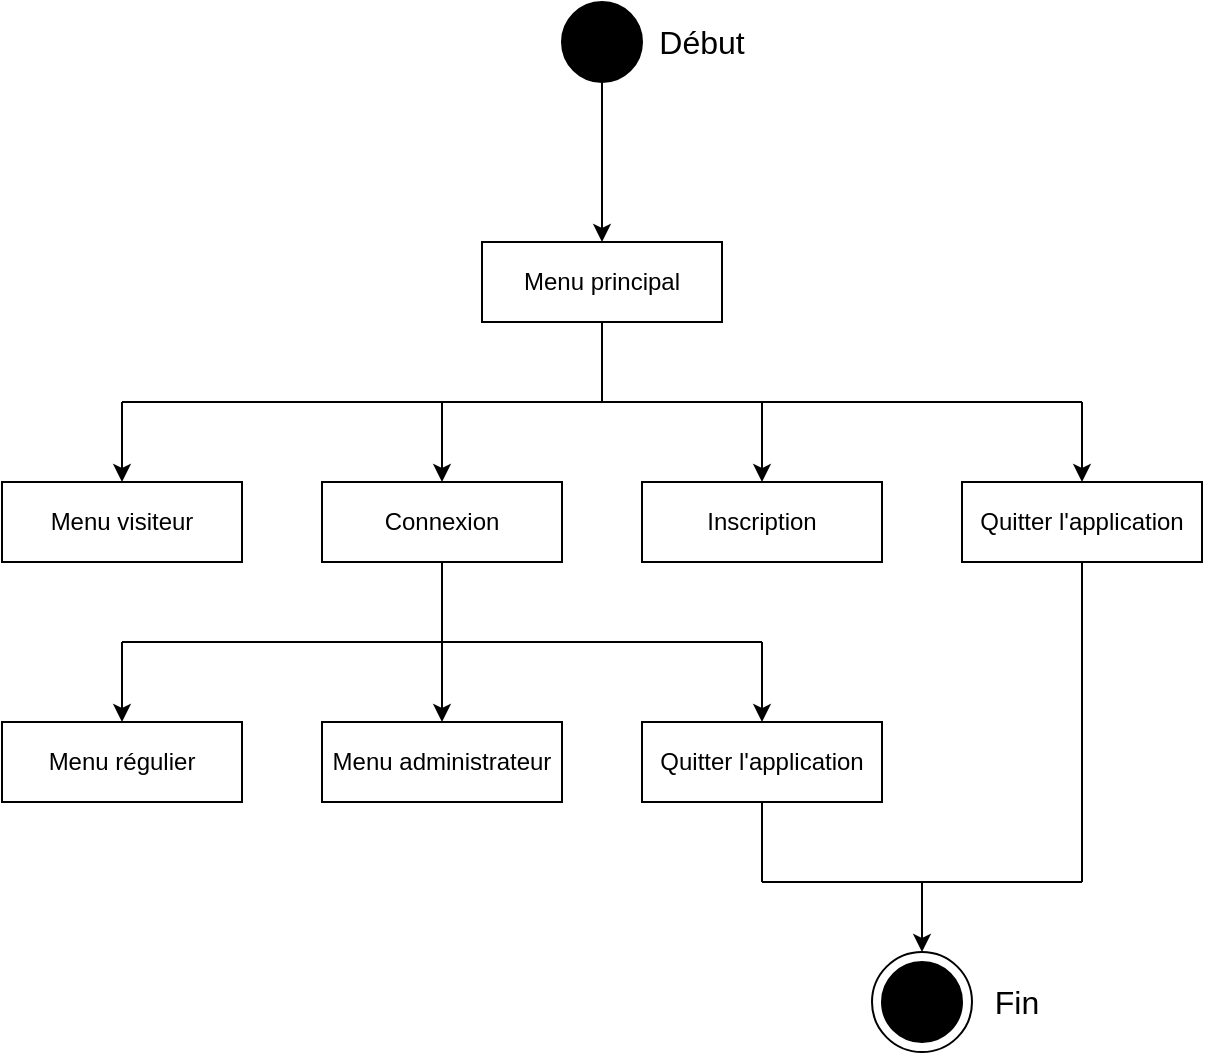 <mxfile version="13.6.10" type="github">
  <diagram id="prtHgNgQTEPvFCAcTncT" name="Page-1">
    <mxGraphModel dx="657" dy="1074" grid="1" gridSize="10" guides="1" tooltips="1" connect="1" arrows="1" fold="1" page="1" pageScale="1" pageWidth="827" pageHeight="1169" math="0" shadow="0">
      <root>
        <mxCell id="0" />
        <mxCell id="1" parent="0" />
        <mxCell id="D1qpHEtTxA1H8v1r07So-1" value="" style="ellipse;whiteSpace=wrap;html=1;aspect=fixed;fillColor=#000000;" vertex="1" parent="1">
          <mxGeometry x="400" y="40" width="40" height="40" as="geometry" />
        </mxCell>
        <mxCell id="D1qpHEtTxA1H8v1r07So-2" value="Menu principal" style="rounded=0;whiteSpace=wrap;html=1;fillColor=#FFFFFF;" vertex="1" parent="1">
          <mxGeometry x="360" y="160" width="120" height="40" as="geometry" />
        </mxCell>
        <mxCell id="D1qpHEtTxA1H8v1r07So-4" value="Connexion" style="rounded=0;whiteSpace=wrap;html=1;fillColor=#FFFFFF;" vertex="1" parent="1">
          <mxGeometry x="280" y="280" width="120" height="40" as="geometry" />
        </mxCell>
        <mxCell id="D1qpHEtTxA1H8v1r07So-5" value="Inscription" style="rounded=0;whiteSpace=wrap;html=1;fillColor=#FFFFFF;" vertex="1" parent="1">
          <mxGeometry x="440" y="280" width="120" height="40" as="geometry" />
        </mxCell>
        <mxCell id="D1qpHEtTxA1H8v1r07So-6" value="" style="endArrow=none;html=1;entryX=0.5;entryY=1;entryDx=0;entryDy=0;" edge="1" parent="1" target="D1qpHEtTxA1H8v1r07So-2">
          <mxGeometry width="50" height="50" relative="1" as="geometry">
            <mxPoint x="420" y="240" as="sourcePoint" />
            <mxPoint x="440" y="300" as="targetPoint" />
          </mxGeometry>
        </mxCell>
        <mxCell id="D1qpHEtTxA1H8v1r07So-7" value="" style="endArrow=none;html=1;" edge="1" parent="1">
          <mxGeometry width="50" height="50" relative="1" as="geometry">
            <mxPoint x="180" y="240" as="sourcePoint" />
            <mxPoint x="660" y="240" as="targetPoint" />
          </mxGeometry>
        </mxCell>
        <mxCell id="D1qpHEtTxA1H8v1r07So-8" value="" style="endArrow=classic;html=1;entryX=0.5;entryY=0;entryDx=0;entryDy=0;" edge="1" parent="1" target="D1qpHEtTxA1H8v1r07So-4">
          <mxGeometry width="50" height="50" relative="1" as="geometry">
            <mxPoint x="340" y="240" as="sourcePoint" />
            <mxPoint x="440" y="300" as="targetPoint" />
          </mxGeometry>
        </mxCell>
        <mxCell id="D1qpHEtTxA1H8v1r07So-9" value="" style="endArrow=classic;html=1;entryX=0.5;entryY=0;entryDx=0;entryDy=0;" edge="1" parent="1" target="D1qpHEtTxA1H8v1r07So-5">
          <mxGeometry width="50" height="50" relative="1" as="geometry">
            <mxPoint x="500" y="240" as="sourcePoint" />
            <mxPoint x="350" y="290" as="targetPoint" />
          </mxGeometry>
        </mxCell>
        <mxCell id="D1qpHEtTxA1H8v1r07So-10" value="" style="endArrow=classic;html=1;entryX=0.5;entryY=0;entryDx=0;entryDy=0;exitX=0.5;exitY=1;exitDx=0;exitDy=0;" edge="1" parent="1" source="D1qpHEtTxA1H8v1r07So-1" target="D1qpHEtTxA1H8v1r07So-2">
          <mxGeometry width="50" height="50" relative="1" as="geometry">
            <mxPoint x="360" y="220" as="sourcePoint" />
            <mxPoint x="360" y="260" as="targetPoint" />
          </mxGeometry>
        </mxCell>
        <mxCell id="D1qpHEtTxA1H8v1r07So-11" value="Menu visiteur" style="rounded=0;whiteSpace=wrap;html=1;fillColor=#FFFFFF;" vertex="1" parent="1">
          <mxGeometry x="120" y="280" width="120" height="40" as="geometry" />
        </mxCell>
        <mxCell id="D1qpHEtTxA1H8v1r07So-12" value="" style="endArrow=classic;html=1;entryX=0.5;entryY=0;entryDx=0;entryDy=0;" edge="1" parent="1" target="D1qpHEtTxA1H8v1r07So-11">
          <mxGeometry width="50" height="50" relative="1" as="geometry">
            <mxPoint x="180" y="240" as="sourcePoint" />
            <mxPoint x="430" y="290" as="targetPoint" />
          </mxGeometry>
        </mxCell>
        <mxCell id="D1qpHEtTxA1H8v1r07So-13" value="&lt;font style=&quot;font-size: 16px&quot;&gt;Début&lt;/font&gt;" style="text;html=1;strokeColor=none;fillColor=none;align=center;verticalAlign=middle;whiteSpace=wrap;rounded=0;" vertex="1" parent="1">
          <mxGeometry x="440" y="50" width="60" height="20" as="geometry" />
        </mxCell>
        <mxCell id="D1qpHEtTxA1H8v1r07So-15" value="Quitter l&#39;application" style="rounded=0;whiteSpace=wrap;html=1;fillColor=#FFFFFF;" vertex="1" parent="1">
          <mxGeometry x="600" y="280" width="120" height="40" as="geometry" />
        </mxCell>
        <mxCell id="D1qpHEtTxA1H8v1r07So-16" value="" style="endArrow=classic;html=1;entryX=0.5;entryY=0;entryDx=0;entryDy=0;" edge="1" parent="1" target="D1qpHEtTxA1H8v1r07So-15">
          <mxGeometry width="50" height="50" relative="1" as="geometry">
            <mxPoint x="660" y="240" as="sourcePoint" />
            <mxPoint x="510" y="290" as="targetPoint" />
          </mxGeometry>
        </mxCell>
        <mxCell id="D1qpHEtTxA1H8v1r07So-17" value="" style="endArrow=none;html=1;entryX=0.5;entryY=1;entryDx=0;entryDy=0;" edge="1" parent="1" target="D1qpHEtTxA1H8v1r07So-4">
          <mxGeometry width="50" height="50" relative="1" as="geometry">
            <mxPoint x="340" y="360" as="sourcePoint" />
            <mxPoint x="430" y="210" as="targetPoint" />
          </mxGeometry>
        </mxCell>
        <mxCell id="D1qpHEtTxA1H8v1r07So-18" value="" style="endArrow=none;html=1;" edge="1" parent="1">
          <mxGeometry width="50" height="50" relative="1" as="geometry">
            <mxPoint x="180" y="360" as="sourcePoint" />
            <mxPoint x="500" y="360" as="targetPoint" />
          </mxGeometry>
        </mxCell>
        <mxCell id="D1qpHEtTxA1H8v1r07So-19" value="Menu régulier" style="rounded=0;whiteSpace=wrap;html=1;fillColor=#FFFFFF;" vertex="1" parent="1">
          <mxGeometry x="120" y="400" width="120" height="40" as="geometry" />
        </mxCell>
        <mxCell id="D1qpHEtTxA1H8v1r07So-20" value="Menu administrateur" style="rounded=0;whiteSpace=wrap;html=1;fillColor=#FFFFFF;" vertex="1" parent="1">
          <mxGeometry x="280" y="400" width="120" height="40" as="geometry" />
        </mxCell>
        <mxCell id="D1qpHEtTxA1H8v1r07So-21" value="" style="endArrow=classic;html=1;entryX=0.5;entryY=0;entryDx=0;entryDy=0;" edge="1" parent="1" target="D1qpHEtTxA1H8v1r07So-20">
          <mxGeometry width="50" height="50" relative="1" as="geometry">
            <mxPoint x="340" y="360" as="sourcePoint" />
            <mxPoint x="510" y="290" as="targetPoint" />
          </mxGeometry>
        </mxCell>
        <mxCell id="D1qpHEtTxA1H8v1r07So-22" value="" style="endArrow=classic;html=1;" edge="1" parent="1" target="D1qpHEtTxA1H8v1r07So-19">
          <mxGeometry width="50" height="50" relative="1" as="geometry">
            <mxPoint x="180" y="360" as="sourcePoint" />
            <mxPoint x="430" y="410" as="targetPoint" />
          </mxGeometry>
        </mxCell>
        <mxCell id="D1qpHEtTxA1H8v1r07So-23" value="Quitter l&#39;application" style="rounded=0;whiteSpace=wrap;html=1;fillColor=#FFFFFF;" vertex="1" parent="1">
          <mxGeometry x="440" y="400" width="120" height="40" as="geometry" />
        </mxCell>
        <mxCell id="D1qpHEtTxA1H8v1r07So-24" value="" style="endArrow=classic;html=1;entryX=0.5;entryY=0;entryDx=0;entryDy=0;" edge="1" parent="1" target="D1qpHEtTxA1H8v1r07So-23">
          <mxGeometry width="50" height="50" relative="1" as="geometry">
            <mxPoint x="500" y="360" as="sourcePoint" />
            <mxPoint x="510" y="290" as="targetPoint" />
          </mxGeometry>
        </mxCell>
        <mxCell id="D1qpHEtTxA1H8v1r07So-25" value="" style="ellipse;whiteSpace=wrap;html=1;aspect=fixed;fillColor=none;" vertex="1" parent="1">
          <mxGeometry x="555" y="515" width="50" height="50" as="geometry" />
        </mxCell>
        <mxCell id="D1qpHEtTxA1H8v1r07So-26" value="" style="ellipse;whiteSpace=wrap;html=1;aspect=fixed;fillColor=#000000;" vertex="1" parent="1">
          <mxGeometry x="560" y="520" width="40" height="40" as="geometry" />
        </mxCell>
        <mxCell id="D1qpHEtTxA1H8v1r07So-30" value="" style="endArrow=none;html=1;exitX=0.5;exitY=1;exitDx=0;exitDy=0;" edge="1" parent="1" source="D1qpHEtTxA1H8v1r07So-23">
          <mxGeometry width="50" height="50" relative="1" as="geometry">
            <mxPoint x="410" y="310" as="sourcePoint" />
            <mxPoint x="500" y="480" as="targetPoint" />
          </mxGeometry>
        </mxCell>
        <mxCell id="D1qpHEtTxA1H8v1r07So-31" value="" style="endArrow=none;html=1;" edge="1" parent="1">
          <mxGeometry width="50" height="50" relative="1" as="geometry">
            <mxPoint x="660" y="480" as="sourcePoint" />
            <mxPoint x="500" y="480" as="targetPoint" />
          </mxGeometry>
        </mxCell>
        <mxCell id="D1qpHEtTxA1H8v1r07So-32" value="" style="endArrow=none;html=1;exitX=0.5;exitY=1;exitDx=0;exitDy=0;" edge="1" parent="1" source="D1qpHEtTxA1H8v1r07So-15">
          <mxGeometry width="50" height="50" relative="1" as="geometry">
            <mxPoint x="520" y="460" as="sourcePoint" />
            <mxPoint x="660" y="480" as="targetPoint" />
          </mxGeometry>
        </mxCell>
        <mxCell id="D1qpHEtTxA1H8v1r07So-33" value="" style="endArrow=classic;html=1;entryX=0.5;entryY=0;entryDx=0;entryDy=0;" edge="1" parent="1" target="D1qpHEtTxA1H8v1r07So-25">
          <mxGeometry width="50" height="50" relative="1" as="geometry">
            <mxPoint x="580" y="480" as="sourcePoint" />
            <mxPoint x="460" y="260" as="targetPoint" />
          </mxGeometry>
        </mxCell>
        <mxCell id="D1qpHEtTxA1H8v1r07So-34" value="&lt;font style=&quot;font-size: 16px&quot;&gt;Fin&lt;/font&gt;" style="text;html=1;strokeColor=none;fillColor=none;align=center;verticalAlign=middle;whiteSpace=wrap;rounded=0;" vertex="1" parent="1">
          <mxGeometry x="605" y="530" width="45" height="20" as="geometry" />
        </mxCell>
      </root>
    </mxGraphModel>
  </diagram>
</mxfile>
